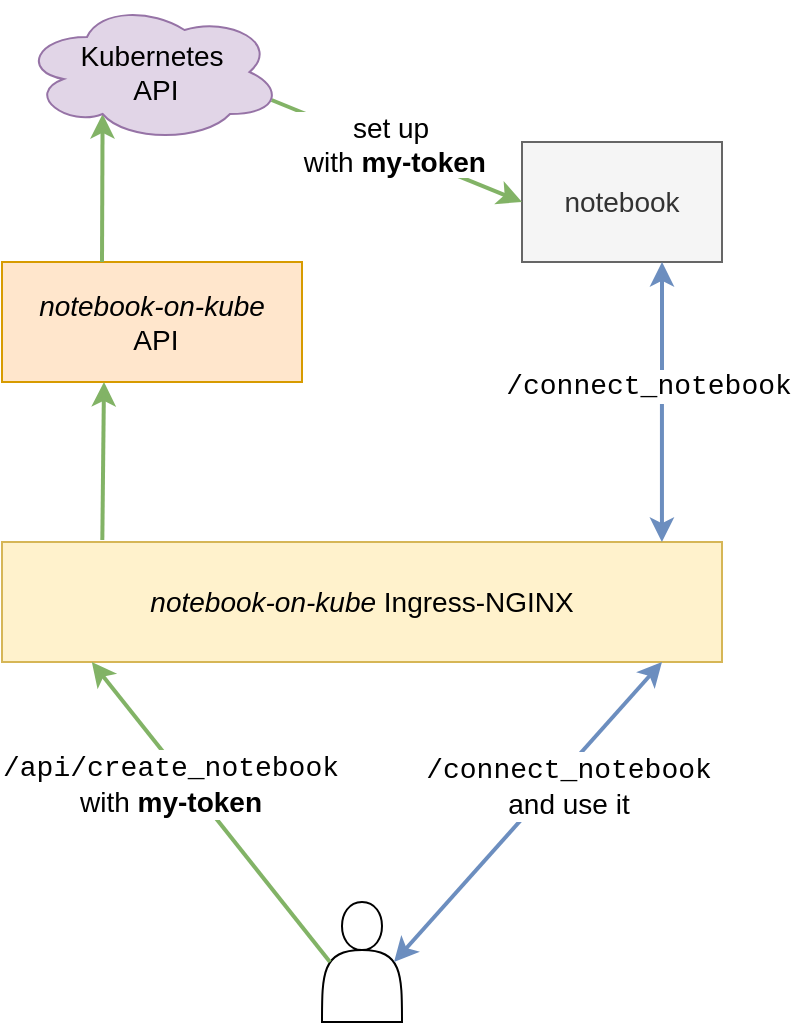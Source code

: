 <mxfile version="20.7.4" type="device"><diagram id="1imruZ05L2vtV-qLdEbY" name="Page-1"><mxGraphModel dx="954" dy="647" grid="1" gridSize="10" guides="1" tooltips="1" connect="1" arrows="1" fold="1" page="1" pageScale="1" pageWidth="827" pageHeight="1169" math="0" shadow="0"><root><mxCell id="0"/><mxCell id="1" parent="0"/><mxCell id="KxcaIrNxgzoIuFUT5u0d-1" value="&lt;font style=&quot;font-size: 14px;&quot;&gt;&lt;i&gt;notebook-on-kube&lt;br&gt;&lt;/i&gt;&amp;nbsp;API&lt;/font&gt;" style="rounded=0;whiteSpace=wrap;html=1;fillColor=#ffe6cc;strokeColor=#d79b00;" vertex="1" parent="1"><mxGeometry x="230" y="150" width="150" height="60" as="geometry"/></mxCell><mxCell id="KxcaIrNxgzoIuFUT5u0d-2" value="&lt;font style=&quot;font-size: 14px;&quot;&gt;&lt;i&gt;notebook-on-kube&lt;/i&gt;&amp;nbsp;Ingress-NGINX&lt;/font&gt;" style="rounded=0;whiteSpace=wrap;html=1;fillColor=#fff2cc;strokeColor=#d6b656;" vertex="1" parent="1"><mxGeometry x="230" y="290" width="360" height="60" as="geometry"/></mxCell><mxCell id="KxcaIrNxgzoIuFUT5u0d-4" value="" style="shape=actor;whiteSpace=wrap;html=1;" vertex="1" parent="1"><mxGeometry x="390" y="470" width="40" height="60" as="geometry"/></mxCell><mxCell id="KxcaIrNxgzoIuFUT5u0d-6" value="" style="endArrow=classic;html=1;rounded=0;exitX=0.1;exitY=0.5;exitDx=0;exitDy=0;exitPerimeter=0;fontColor=#669c35;fillColor=#d5e8d4;strokeColor=#82b366;strokeWidth=2;entryX=0.122;entryY=1.017;entryDx=0;entryDy=0;entryPerimeter=0;" edge="1" parent="1" source="KxcaIrNxgzoIuFUT5u0d-4"><mxGeometry x="0.286" y="35" width="50" height="50" relative="1" as="geometry"><mxPoint x="365" y="498.98" as="sourcePoint"/><mxPoint x="274.92" y="350" as="targetPoint"/><mxPoint as="offset"/></mxGeometry></mxCell><mxCell id="KxcaIrNxgzoIuFUT5u0d-7" value="&lt;font style=&quot;font-size: 14px;&quot;&gt;&lt;font face=&quot;Courier New&quot;&gt;/api/create_notebook&lt;/font&gt;&lt;br&gt;with &lt;b&gt;my-token&lt;/b&gt;&lt;br&gt;&lt;/font&gt;" style="edgeLabel;html=1;align=center;verticalAlign=middle;resizable=0;points=[];" vertex="1" connectable="0" parent="KxcaIrNxgzoIuFUT5u0d-6"><mxGeometry x="0.014" y="1" relative="1" as="geometry"><mxPoint x="-19" y="-14" as="offset"/></mxGeometry></mxCell><mxCell id="KxcaIrNxgzoIuFUT5u0d-11" value="" style="endArrow=classic;html=1;rounded=0;fontFamily=Helvetica;fontSize=13;exitX=0.206;exitY=-0.017;exitDx=0;exitDy=0;entryX=0.5;entryY=1;entryDx=0;entryDy=0;fontColor=#669c35;fillColor=#d5e8d4;strokeColor=#82b366;strokeWidth=2;exitPerimeter=0;" edge="1" parent="1"><mxGeometry width="50" height="50" relative="1" as="geometry"><mxPoint x="280.16" y="288.98" as="sourcePoint"/><mxPoint x="281" y="210" as="targetPoint"/></mxGeometry></mxCell><mxCell id="KxcaIrNxgzoIuFUT5u0d-13" value="&lt;font style=&quot;font-size: 14px;&quot;&gt;notebook&lt;/font&gt;" style="rounded=0;whiteSpace=wrap;html=1;fillColor=#f5f5f5;strokeColor=#666666;fontColor=#333333;" vertex="1" parent="1"><mxGeometry x="490" y="90" width="100" height="60" as="geometry"/></mxCell><mxCell id="KxcaIrNxgzoIuFUT5u0d-15" value="" style="endArrow=classic;html=1;rounded=0;fontFamily=Helvetica;fontSize=13;exitX=0.9;exitY=0.5;exitDx=0;exitDy=0;exitPerimeter=0;startArrow=classic;startFill=1;fillColor=#dae8fc;strokeColor=#6c8ebf;strokeWidth=2;" edge="1" parent="1" source="KxcaIrNxgzoIuFUT5u0d-4"><mxGeometry width="50" height="50" relative="1" as="geometry"><mxPoint x="390" y="360" as="sourcePoint"/><mxPoint x="560" y="350" as="targetPoint"/></mxGeometry></mxCell><mxCell id="KxcaIrNxgzoIuFUT5u0d-16" value="&lt;font style=&quot;font-size: 14px;&quot;&gt;&lt;font face=&quot;Courier New&quot;&gt;/connect_notebook&lt;/font&gt;&lt;br&gt;and use it&lt;br&gt;&lt;/font&gt;" style="edgeLabel;html=1;align=center;verticalAlign=middle;resizable=0;points=[];" vertex="1" connectable="0" parent="1"><mxGeometry x="510.002" y="410.003" as="geometry"><mxPoint x="3" y="2" as="offset"/></mxGeometry></mxCell><mxCell id="KxcaIrNxgzoIuFUT5u0d-19" value="" style="endArrow=classic;html=1;rounded=0;fontFamily=Helvetica;fontSize=13;exitX=0.5;exitY=0;exitDx=0;exitDy=0;entryX=0.31;entryY=0.8;entryDx=0;entryDy=0;fontColor=#669c35;fillColor=#d5e8d4;strokeColor=#82b366;strokeWidth=2;entryPerimeter=0;" edge="1" parent="1" target="KxcaIrNxgzoIuFUT5u0d-24"><mxGeometry width="50" height="50" relative="1" as="geometry"><mxPoint x="280" y="150" as="sourcePoint"/><mxPoint x="280" y="90" as="targetPoint"/></mxGeometry></mxCell><mxCell id="KxcaIrNxgzoIuFUT5u0d-20" value="" style="endArrow=classic;html=1;rounded=0;fontFamily=Helvetica;fontSize=13;exitX=0.96;exitY=0.7;exitDx=0;exitDy=0;entryX=0;entryY=0.5;entryDx=0;entryDy=0;fontColor=#669c35;fillColor=#d5e8d4;strokeColor=#82b366;strokeWidth=2;exitPerimeter=0;" edge="1" parent="1" source="KxcaIrNxgzoIuFUT5u0d-24" target="KxcaIrNxgzoIuFUT5u0d-13"><mxGeometry width="50" height="50" relative="1" as="geometry"><mxPoint x="365" y="60" as="sourcePoint"/><mxPoint x="315" y="100" as="targetPoint"/></mxGeometry></mxCell><mxCell id="KxcaIrNxgzoIuFUT5u0d-21" value="&lt;font style=&quot;font-size: 14px;&quot;&gt;set up&lt;br&gt;&amp;nbsp;with &lt;b&gt;my-token&lt;/b&gt;&lt;/font&gt;" style="edgeLabel;html=1;align=center;verticalAlign=middle;resizable=0;points=[];fontSize=13;fontFamily=Helvetica;fontColor=#000000;" vertex="1" connectable="0" parent="KxcaIrNxgzoIuFUT5u0d-20"><mxGeometry x="-0.184" y="3" relative="1" as="geometry"><mxPoint x="7" y="4" as="offset"/></mxGeometry></mxCell><mxCell id="KxcaIrNxgzoIuFUT5u0d-22" value="" style="endArrow=classic;html=1;rounded=0;fontFamily=Helvetica;fontSize=13;exitX=0.861;exitY=0;exitDx=0;exitDy=0;entryX=0.5;entryY=1;entryDx=0;entryDy=0;startArrow=classic;startFill=1;fillColor=#dae8fc;strokeColor=#6c8ebf;strokeWidth=2;exitPerimeter=0;" edge="1" parent="1"><mxGeometry width="50" height="50" relative="1" as="geometry"><mxPoint x="559.96" y="290" as="sourcePoint"/><mxPoint x="560" y="150" as="targetPoint"/></mxGeometry></mxCell><mxCell id="KxcaIrNxgzoIuFUT5u0d-24" value="Kubernetes&lt;br&gt;&amp;nbsp;API" style="ellipse;shape=cloud;whiteSpace=wrap;html=1;fontFamily=Helvetica;fontSize=14;fillColor=#e1d5e7;strokeColor=#9673a6;" vertex="1" parent="1"><mxGeometry x="240" y="20" width="130" height="70" as="geometry"/></mxCell><mxCell id="KxcaIrNxgzoIuFUT5u0d-26" value="&lt;font face=&quot;Courier New&quot; style=&quot;font-size: 14px;&quot;&gt;/connect_notebook&lt;/font&gt;" style="edgeLabel;html=1;align=center;verticalAlign=middle;resizable=0;points=[];" vertex="1" connectable="0" parent="1"><mxGeometry x="550.002" y="210.003" as="geometry"><mxPoint x="3" y="2" as="offset"/></mxGeometry></mxCell></root></mxGraphModel></diagram></mxfile>